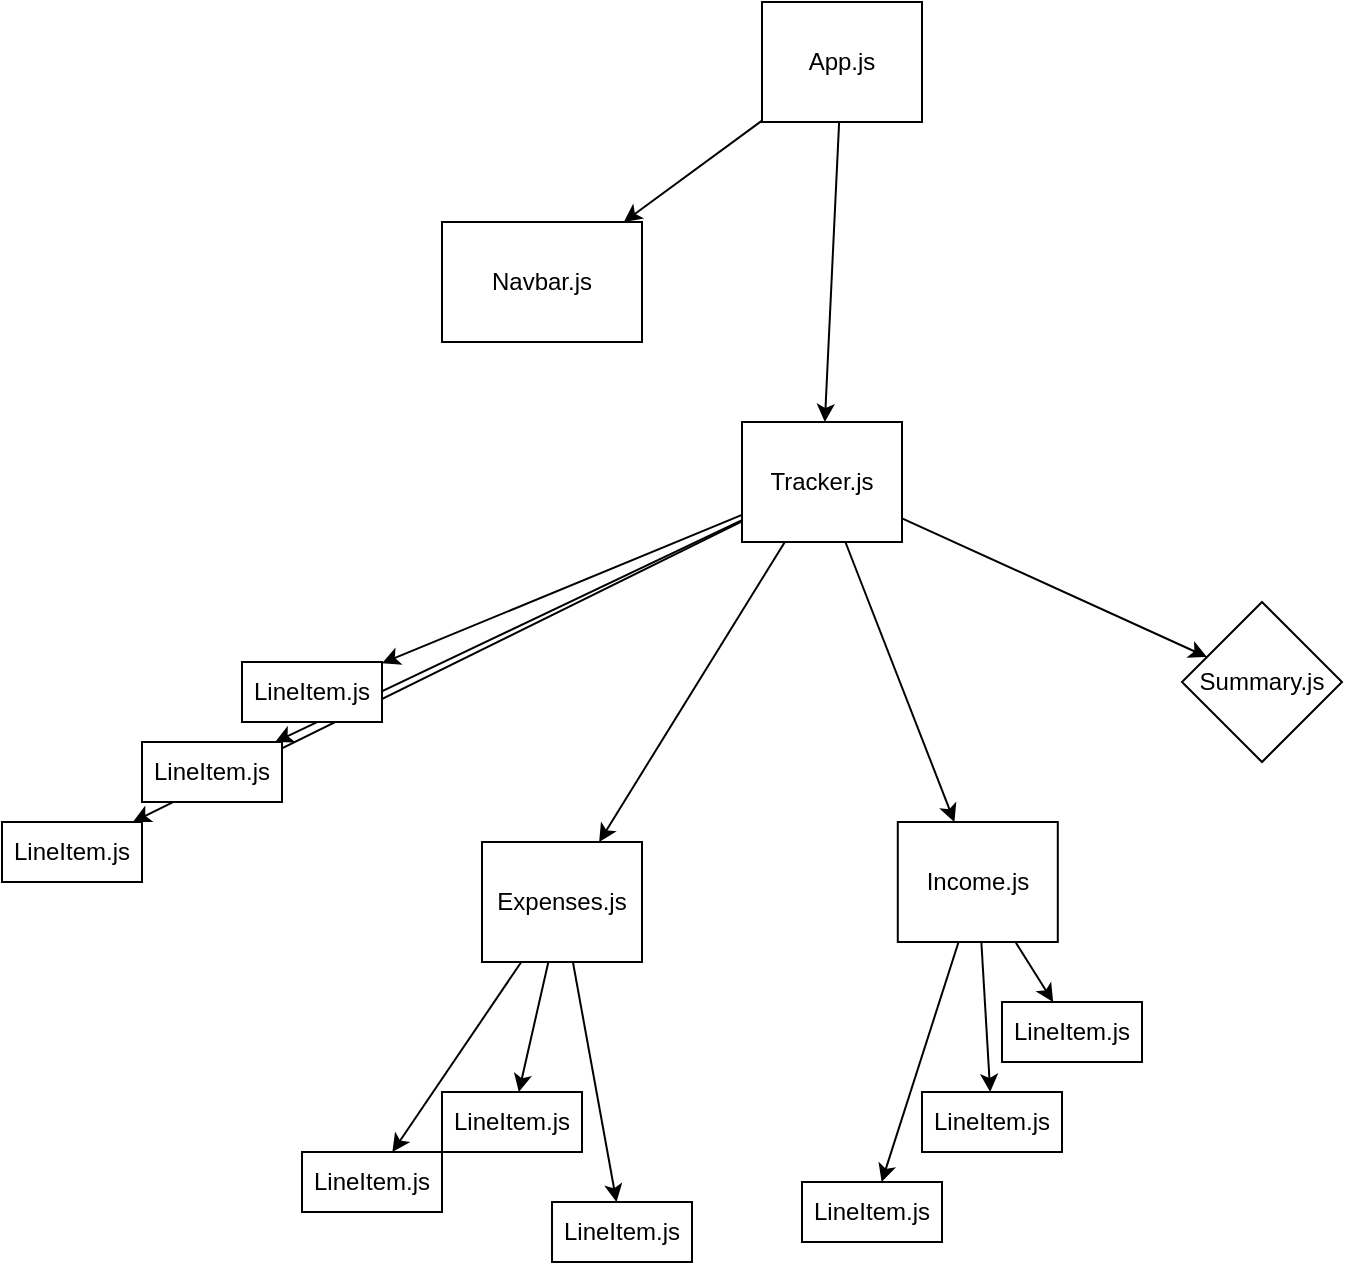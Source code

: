 <mxfile>
    <diagram id="1wAXJgR3AbrRzV3odNjd" name="Page-1">
        <mxGraphModel dx="651" dy="639" grid="1" gridSize="10" guides="1" tooltips="1" connect="1" arrows="1" fold="1" page="1" pageScale="1" pageWidth="850" pageHeight="1100" math="0" shadow="0">
            <root>
                <mxCell id="0"/>
                <mxCell id="1" parent="0"/>
                <mxCell id="4" value="" style="edgeStyle=none;html=1;" parent="1" source="2" target="3" edge="1">
                    <mxGeometry relative="1" as="geometry"/>
                </mxCell>
                <mxCell id="6" value="" style="edgeStyle=none;html=1;" parent="1" source="2" target="5" edge="1">
                    <mxGeometry relative="1" as="geometry"/>
                </mxCell>
                <mxCell id="2" value="App.js" style="whiteSpace=wrap;html=1;" parent="1" vertex="1">
                    <mxGeometry x="530" y="120" width="80" height="60" as="geometry"/>
                </mxCell>
                <mxCell id="3" value="Navbar.js" style="whiteSpace=wrap;html=1;" parent="1" vertex="1">
                    <mxGeometry x="370" y="230" width="100" height="60" as="geometry"/>
                </mxCell>
                <mxCell id="8" value="" style="edgeStyle=none;html=1;" parent="1" source="5" target="7" edge="1">
                    <mxGeometry relative="1" as="geometry"/>
                </mxCell>
                <mxCell id="11" value="" style="edgeStyle=none;html=1;" parent="1" source="5" target="10" edge="1">
                    <mxGeometry relative="1" as="geometry"/>
                </mxCell>
                <mxCell id="12" value="" style="edgeStyle=none;html=1;" parent="1" source="5" target="9" edge="1">
                    <mxGeometry relative="1" as="geometry"/>
                </mxCell>
                <mxCell id="24" value="" style="edgeStyle=none;html=1;" parent="1" source="5" target="21" edge="1">
                    <mxGeometry relative="1" as="geometry"/>
                </mxCell>
                <mxCell id="40" value="" style="edgeStyle=none;html=1;" parent="1" source="5" target="36" edge="1">
                    <mxGeometry relative="1" as="geometry"/>
                </mxCell>
                <mxCell id="43" value="" style="edgeStyle=none;html=1;" edge="1" parent="1" source="5" target="42">
                    <mxGeometry relative="1" as="geometry"/>
                </mxCell>
                <mxCell id="5" value="Tracker.js" style="whiteSpace=wrap;html=1;" parent="1" vertex="1">
                    <mxGeometry x="520" y="330" width="80" height="60" as="geometry"/>
                </mxCell>
                <mxCell id="7" value="LineItem.js" style="whiteSpace=wrap;html=1;" parent="1" vertex="1">
                    <mxGeometry x="150" y="530" width="70" height="30" as="geometry"/>
                </mxCell>
                <mxCell id="9" value="LineItem.js" style="whiteSpace=wrap;html=1;" parent="1" vertex="1">
                    <mxGeometry x="270" y="450" width="70" height="30" as="geometry"/>
                </mxCell>
                <mxCell id="10" value="LineItem.js" style="whiteSpace=wrap;html=1;" parent="1" vertex="1">
                    <mxGeometry x="220" y="490" width="70" height="30" as="geometry"/>
                </mxCell>
                <mxCell id="19" value="" style="edgeStyle=none;html=1;" parent="1" source="21" target="23" edge="1">
                    <mxGeometry relative="1" as="geometry"/>
                </mxCell>
                <mxCell id="20" value="" style="edgeStyle=none;html=1;" parent="1" source="21" target="22" edge="1">
                    <mxGeometry relative="1" as="geometry"/>
                </mxCell>
                <mxCell id="32" value="" style="edgeStyle=none;html=1;" parent="1" source="21" target="31" edge="1">
                    <mxGeometry relative="1" as="geometry"/>
                </mxCell>
                <mxCell id="21" value="Expenses.js" style="whiteSpace=wrap;html=1;" parent="1" vertex="1">
                    <mxGeometry x="390" y="540" width="80" height="60" as="geometry"/>
                </mxCell>
                <mxCell id="22" value="LineItem.js" style="whiteSpace=wrap;html=1;" parent="1" vertex="1">
                    <mxGeometry x="425.0" y="720" width="70" height="30" as="geometry"/>
                </mxCell>
                <mxCell id="23" value="LineItem.js" style="whiteSpace=wrap;html=1;" parent="1" vertex="1">
                    <mxGeometry x="370.0" y="665" width="70" height="30" as="geometry"/>
                </mxCell>
                <mxCell id="31" value="LineItem.js" style="whiteSpace=wrap;html=1;" parent="1" vertex="1">
                    <mxGeometry x="300" y="695" width="70" height="30" as="geometry"/>
                </mxCell>
                <mxCell id="33" value="" style="edgeStyle=none;html=1;" parent="1" source="36" target="38" edge="1">
                    <mxGeometry relative="1" as="geometry"/>
                </mxCell>
                <mxCell id="34" value="" style="edgeStyle=none;html=1;" parent="1" source="36" target="37" edge="1">
                    <mxGeometry relative="1" as="geometry"/>
                </mxCell>
                <mxCell id="35" value="" style="edgeStyle=none;html=1;" parent="1" source="36" target="39" edge="1">
                    <mxGeometry relative="1" as="geometry"/>
                </mxCell>
                <mxCell id="36" value="Income.js" style="whiteSpace=wrap;html=1;" parent="1" vertex="1">
                    <mxGeometry x="597.9" y="530" width="80" height="60" as="geometry"/>
                </mxCell>
                <mxCell id="37" value="LineItem.js" style="whiteSpace=wrap;html=1;" parent="1" vertex="1">
                    <mxGeometry x="650.0" y="620" width="70" height="30" as="geometry"/>
                </mxCell>
                <mxCell id="38" value="LineItem.js" style="whiteSpace=wrap;html=1;" parent="1" vertex="1">
                    <mxGeometry x="610.0" y="665" width="70" height="30" as="geometry"/>
                </mxCell>
                <mxCell id="39" value="LineItem.js" style="whiteSpace=wrap;html=1;" parent="1" vertex="1">
                    <mxGeometry x="550" y="710" width="70" height="30" as="geometry"/>
                </mxCell>
                <mxCell id="42" value="Summary.js" style="rhombus;whiteSpace=wrap;html=1;" vertex="1" parent="1">
                    <mxGeometry x="740" y="420" width="80" height="80" as="geometry"/>
                </mxCell>
            </root>
        </mxGraphModel>
    </diagram>
</mxfile>